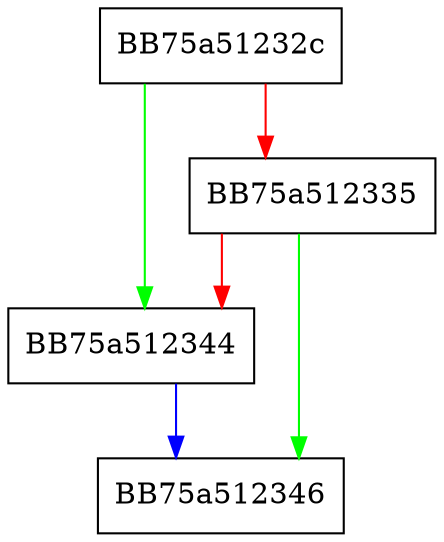 digraph get_rawValidateTrustData {
  node [shape="box"];
  graph [splines=ortho];
  BB75a51232c -> BB75a512344 [color="green"];
  BB75a51232c -> BB75a512335 [color="red"];
  BB75a512335 -> BB75a512346 [color="green"];
  BB75a512335 -> BB75a512344 [color="red"];
  BB75a512344 -> BB75a512346 [color="blue"];
}